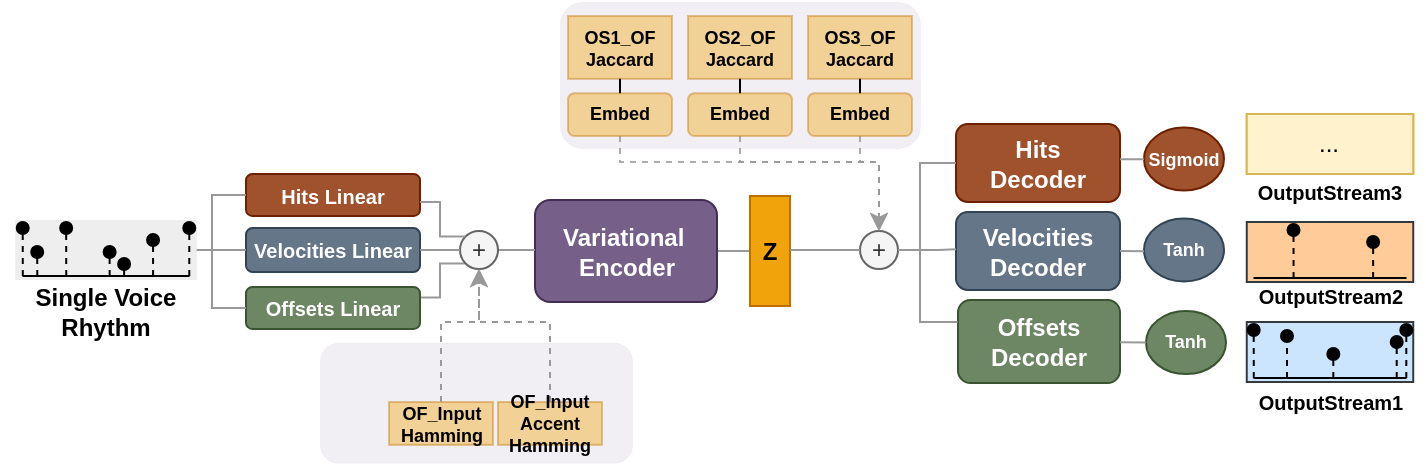<mxfile version="26.0.9">
  <diagram name="Page-1" id="zB9UREpVWNrtzUzA8oSV">
    <mxGraphModel dx="1775" dy="551" grid="1" gridSize="10" guides="1" tooltips="1" connect="1" arrows="1" fold="1" page="1" pageScale="1" pageWidth="850" pageHeight="1100" math="0" shadow="0">
      <root>
        <mxCell id="0" />
        <mxCell id="1" parent="0" />
        <mxCell id="-NK8212SFT77abo9Widv-19" value="" style="rounded=1;whiteSpace=wrap;html=1;fillColor=#76608a;strokeWidth=0.2;strokeColor=#432D57;fontColor=#ffffff;opacity=10;" parent="1" vertex="1">
          <mxGeometry x="140" y="450.4" width="156" height="60" as="geometry" />
        </mxCell>
        <mxCell id="1mAbDg6GUyUuiM4qipqp-304" value="" style="rounded=1;whiteSpace=wrap;html=1;fillColor=#76608a;strokeWidth=0.2;strokeColor=#432D57;fontColor=#ffffff;opacity=10;" parent="1" vertex="1">
          <mxGeometry x="260" y="280" width="180" height="73" as="geometry" />
        </mxCell>
        <mxCell id="1mAbDg6GUyUuiM4qipqp-316" value="&lt;b style=&quot;border-color: var(--border-color); font-size: 12px;&quot;&gt;&lt;b style=&quot;border-color: var(--border-color); font-size: 12px;&quot;&gt;Hits&lt;br style=&quot;border-color: var(--border-color); font-size: 12px;&quot;&gt;&lt;/b&gt;Decoder&lt;br style=&quot;font-size: 12px;&quot;&gt;&lt;/b&gt;" style="rounded=1;whiteSpace=wrap;html=1;fillColor=#a0522d;strokeColor=#6D1F00;fontColor=#ffffff;fontSize=12;" parent="1" vertex="1">
          <mxGeometry x="458" y="341" width="82" height="39" as="geometry" />
        </mxCell>
        <mxCell id="-NK8212SFT77abo9Widv-47" style="edgeStyle=orthogonalEdgeStyle;rounded=0;orthogonalLoop=1;jettySize=auto;html=1;exitX=1;exitY=0.5;exitDx=0;exitDy=0;entryX=0;entryY=0.5;entryDx=0;entryDy=0;endArrow=none;strokeColor=#999999;endFill=0;" parent="1" source="1mAbDg6GUyUuiM4qipqp-179" target="1mAbDg6GUyUuiM4qipqp-196" edge="1">
          <mxGeometry relative="1" as="geometry" />
        </mxCell>
        <mxCell id="1mAbDg6GUyUuiM4qipqp-179" value="&lt;b style=&quot;font-size: 12px;&quot;&gt;Variational&amp;nbsp;&lt;br style=&quot;font-size: 12px;&quot;&gt;Encoder&lt;/b&gt;" style="rounded=1;whiteSpace=wrap;html=1;fillColor=#76608a;fontColor=#ffffff;strokeColor=#432D57;fontSize=12;" parent="1" vertex="1">
          <mxGeometry x="247.5" y="379" width="91" height="51" as="geometry" />
        </mxCell>
        <mxCell id="1mAbDg6GUyUuiM4qipqp-180" value="" style="group" parent="1" vertex="1" connectable="0">
          <mxGeometry x="-20" y="389" width="106" height="53" as="geometry" />
        </mxCell>
        <mxCell id="1mAbDg6GUyUuiM4qipqp-181" value="" style="group" parent="1mAbDg6GUyUuiM4qipqp-180" vertex="1" connectable="0">
          <mxGeometry x="7.571" width="90.857" height="30" as="geometry" />
        </mxCell>
        <mxCell id="1mAbDg6GUyUuiM4qipqp-182" value="" style="rounded=0;whiteSpace=wrap;html=1;fillColor=#eeeeee;strokeColor=none;" parent="1mAbDg6GUyUuiM4qipqp-181" vertex="1">
          <mxGeometry width="90.857" height="30" as="geometry" />
        </mxCell>
        <mxCell id="1mAbDg6GUyUuiM4qipqp-183" value="" style="group" parent="1mAbDg6GUyUuiM4qipqp-181" vertex="1" connectable="0">
          <mxGeometry x="3.786" y="4" width="83.286" height="24" as="geometry" />
        </mxCell>
        <mxCell id="1mAbDg6GUyUuiM4qipqp-184" value="" style="endArrow=oval;html=1;rounded=0;endFill=1;strokeWidth=1;dashed=1;" parent="1mAbDg6GUyUuiM4qipqp-183" edge="1">
          <mxGeometry width="50" height="50" relative="1" as="geometry">
            <mxPoint x="0.043" y="24" as="sourcePoint" />
            <mxPoint as="targetPoint" />
          </mxGeometry>
        </mxCell>
        <mxCell id="1mAbDg6GUyUuiM4qipqp-185" value="" style="endArrow=oval;html=1;rounded=0;endFill=1;strokeWidth=1;dashed=1;" parent="1mAbDg6GUyUuiM4qipqp-183" edge="1">
          <mxGeometry width="50" height="50" relative="1" as="geometry">
            <mxPoint x="7.286" y="24" as="sourcePoint" />
            <mxPoint x="7.242" y="12" as="targetPoint" />
          </mxGeometry>
        </mxCell>
        <mxCell id="1mAbDg6GUyUuiM4qipqp-186" value="" style="endArrow=oval;html=1;rounded=0;endFill=1;startSize=1;strokeWidth=1;dashed=1;" parent="1mAbDg6GUyUuiM4qipqp-183" edge="1">
          <mxGeometry width="50" height="50" relative="1" as="geometry">
            <mxPoint x="21.77" y="24" as="sourcePoint" />
            <mxPoint x="21.727" as="targetPoint" />
          </mxGeometry>
        </mxCell>
        <mxCell id="1mAbDg6GUyUuiM4qipqp-187" value="" style="endArrow=oval;html=1;rounded=0;endFill=1;" parent="1mAbDg6GUyUuiM4qipqp-183" edge="1">
          <mxGeometry width="50" height="50" relative="1" as="geometry">
            <mxPoint x="21.77" y="24" as="sourcePoint" />
            <mxPoint x="21.77" y="24" as="targetPoint" />
          </mxGeometry>
        </mxCell>
        <mxCell id="1mAbDg6GUyUuiM4qipqp-188" value="" style="endArrow=oval;html=1;rounded=0;endFill=1;startSize=1;strokeWidth=1;dashed=1;" parent="1mAbDg6GUyUuiM4qipqp-183" edge="1">
          <mxGeometry width="50" height="50" relative="1" as="geometry">
            <mxPoint x="21.77" y="24" as="sourcePoint" />
            <mxPoint x="21.727" y="24" as="targetPoint" />
          </mxGeometry>
        </mxCell>
        <mxCell id="1mAbDg6GUyUuiM4qipqp-189" value="" style="endArrow=oval;html=1;rounded=0;endFill=1;startSize=1;strokeWidth=1;dashed=1;" parent="1mAbDg6GUyUuiM4qipqp-183" edge="1">
          <mxGeometry width="50" height="50" relative="1" as="geometry">
            <mxPoint x="43.461" y="24" as="sourcePoint" />
            <mxPoint x="43.453" y="12" as="targetPoint" />
          </mxGeometry>
        </mxCell>
        <mxCell id="1mAbDg6GUyUuiM4qipqp-190" value="" style="endArrow=oval;html=1;rounded=0;endFill=1;startSize=1;strokeWidth=1;dashed=1;" parent="1mAbDg6GUyUuiM4qipqp-183" edge="1">
          <mxGeometry width="50" height="50" relative="1" as="geometry">
            <mxPoint x="50.696" y="24" as="sourcePoint" />
            <mxPoint x="50.696" y="18" as="targetPoint" />
            <Array as="points">
              <mxPoint x="50.696" y="18" />
            </Array>
          </mxGeometry>
        </mxCell>
        <mxCell id="1mAbDg6GUyUuiM4qipqp-191" value="" style="endArrow=oval;html=1;rounded=0;dashed=1;endFill=1;" parent="1mAbDg6GUyUuiM4qipqp-183" edge="1">
          <mxGeometry width="50" height="50" relative="1" as="geometry">
            <mxPoint x="65.18" y="24" as="sourcePoint" />
            <mxPoint x="65.18" y="6" as="targetPoint" />
          </mxGeometry>
        </mxCell>
        <mxCell id="1mAbDg6GUyUuiM4qipqp-192" value="" style="endArrow=oval;html=1;rounded=0;dashed=1;endFill=1;" parent="1mAbDg6GUyUuiM4qipqp-183" edge="1">
          <mxGeometry width="50" height="50" relative="1" as="geometry">
            <mxPoint x="83.284" y="24" as="sourcePoint" />
            <mxPoint x="83.284" as="targetPoint" />
          </mxGeometry>
        </mxCell>
        <mxCell id="1mAbDg6GUyUuiM4qipqp-193" value="" style="endArrow=none;html=1;rounded=0;" parent="1mAbDg6GUyUuiM4qipqp-183" edge="1">
          <mxGeometry width="50" height="50" relative="1" as="geometry">
            <mxPoint y="24" as="sourcePoint" />
            <mxPoint x="83.286" y="24" as="targetPoint" />
          </mxGeometry>
        </mxCell>
        <mxCell id="1mAbDg6GUyUuiM4qipqp-194" value="" style="endArrow=none;html=1;rounded=0;" parent="1mAbDg6GUyUuiM4qipqp-183" edge="1">
          <mxGeometry width="50" height="50" relative="1" as="geometry">
            <mxPoint y="24" as="sourcePoint" />
            <mxPoint x="83.286" y="24" as="targetPoint" />
          </mxGeometry>
        </mxCell>
        <mxCell id="1mAbDg6GUyUuiM4qipqp-195" value="Single Voice Rhythm" style="text;html=1;strokeColor=none;fillColor=none;align=center;verticalAlign=middle;whiteSpace=wrap;rounded=0;fontStyle=1" parent="1mAbDg6GUyUuiM4qipqp-180" vertex="1">
          <mxGeometry y="31" width="106" height="30" as="geometry" />
        </mxCell>
        <mxCell id="1mAbDg6GUyUuiM4qipqp-196" value="&lt;b&gt;Z&lt;/b&gt;" style="rounded=0;whiteSpace=wrap;html=1;fillColor=#f0a30a;fontColor=#000000;strokeColor=#BD7000;" parent="1" vertex="1">
          <mxGeometry x="355" y="377" width="20" height="55" as="geometry" />
        </mxCell>
        <mxCell id="1mAbDg6GUyUuiM4qipqp-202" style="edgeStyle=orthogonalEdgeStyle;rounded=0;orthogonalLoop=1;jettySize=auto;html=1;entryX=0;entryY=0.5;entryDx=0;entryDy=0;strokeColor=#999999;exitX=1;exitY=0.5;exitDx=0;exitDy=0;endArrow=none;endFill=0;" parent="1" source="-NK8212SFT77abo9Widv-12" target="1mAbDg6GUyUuiM4qipqp-179" edge="1">
          <mxGeometry relative="1" as="geometry">
            <mxPoint x="220" y="404" as="sourcePoint" />
          </mxGeometry>
        </mxCell>
        <mxCell id="1mAbDg6GUyUuiM4qipqp-318" style="edgeStyle=orthogonalEdgeStyle;shape=connector;rounded=0;orthogonalLoop=1;jettySize=auto;html=1;entryX=0;entryY=0.5;entryDx=0;entryDy=0;labelBackgroundColor=default;strokeColor=#999999;fontFamily=Helvetica;fontSize=11;fontColor=default;endArrow=none;endFill=0;" parent="1" source="1mAbDg6GUyUuiM4qipqp-281" target="1mAbDg6GUyUuiM4qipqp-316" edge="1">
          <mxGeometry relative="1" as="geometry">
            <Array as="points">
              <mxPoint x="440" y="404" />
              <mxPoint x="440" y="360" />
            </Array>
          </mxGeometry>
        </mxCell>
        <mxCell id="1mAbDg6GUyUuiM4qipqp-281" value="+" style="ellipse;whiteSpace=wrap;html=1;aspect=fixed;fillColor=#f5f5f5;fontColor=#333333;strokeColor=#666666;" parent="1" vertex="1">
          <mxGeometry x="410" y="394.5" width="19" height="19" as="geometry" />
        </mxCell>
        <mxCell id="1mAbDg6GUyUuiM4qipqp-283" style="edgeStyle=orthogonalEdgeStyle;rounded=0;orthogonalLoop=1;jettySize=auto;html=1;entryX=0.5;entryY=0;entryDx=0;entryDy=0;opacity=80;strokeColor=#999999;dashed=1;exitX=0.5;exitY=1;exitDx=0;exitDy=0;" parent="1" source="1mAbDg6GUyUuiM4qipqp-238" target="1mAbDg6GUyUuiM4qipqp-281" edge="1">
          <mxGeometry relative="1" as="geometry">
            <Array as="points">
              <mxPoint x="290" y="360" />
              <mxPoint x="419" y="360" />
            </Array>
          </mxGeometry>
        </mxCell>
        <mxCell id="1mAbDg6GUyUuiM4qipqp-284" style="edgeStyle=orthogonalEdgeStyle;rounded=0;orthogonalLoop=1;jettySize=auto;html=1;entryX=0.5;entryY=0;entryDx=0;entryDy=0;opacity=80;strokeColor=#999999;dashed=1;exitX=0.5;exitY=1;exitDx=0;exitDy=0;" parent="1" source="1mAbDg6GUyUuiM4qipqp-266" target="1mAbDg6GUyUuiM4qipqp-281" edge="1">
          <mxGeometry relative="1" as="geometry">
            <Array as="points">
              <mxPoint x="350" y="360" />
              <mxPoint x="419" y="360" />
            </Array>
            <mxPoint x="350" y="350" as="sourcePoint" />
          </mxGeometry>
        </mxCell>
        <mxCell id="1mAbDg6GUyUuiM4qipqp-285" style="edgeStyle=orthogonalEdgeStyle;rounded=0;orthogonalLoop=1;jettySize=auto;html=1;entryX=0.5;entryY=0;entryDx=0;entryDy=0;opacity=80;strokeColor=#999999;dashed=1;exitX=0.5;exitY=1;exitDx=0;exitDy=0;" parent="1" source="1mAbDg6GUyUuiM4qipqp-270" target="1mAbDg6GUyUuiM4qipqp-281" edge="1">
          <mxGeometry relative="1" as="geometry">
            <Array as="points">
              <mxPoint x="410" y="360" />
              <mxPoint x="419" y="360" />
            </Array>
            <mxPoint x="410" y="350" as="sourcePoint" />
          </mxGeometry>
        </mxCell>
        <mxCell id="1mAbDg6GUyUuiM4qipqp-237" value="&lt;b style=&quot;font-size: 9px;&quot;&gt;OS1_OF Jaccard&lt;/b&gt;" style="rounded=0;whiteSpace=wrap;html=1;fillColor=#f0a30a;strokeColor=#BD7000;fontSize=9;fontColor=#000000;opacity=40;" parent="1" vertex="1">
          <mxGeometry x="264" y="287" width="52" height="31.43" as="geometry" />
        </mxCell>
        <mxCell id="1mAbDg6GUyUuiM4qipqp-238" value="&lt;b style=&quot;font-size: 9px;&quot;&gt;Embed&lt;br style=&quot;font-size: 9px;&quot;&gt;&lt;/b&gt;" style="rounded=1;whiteSpace=wrap;html=1;fillColor=#f0a30a;strokeColor=#BD7000;fontSize=9;fontColor=#000000;opacity=40;" parent="1" vertex="1">
          <mxGeometry x="264" y="325.571" width="52" height="21.429" as="geometry" />
        </mxCell>
        <mxCell id="1mAbDg6GUyUuiM4qipqp-239" value="" style="endArrow=none;html=1;rounded=0;exitX=0.5;exitY=0;exitDx=0;exitDy=0;entryX=0.5;entryY=1;entryDx=0;entryDy=0;" parent="1" source="1mAbDg6GUyUuiM4qipqp-238" target="1mAbDg6GUyUuiM4qipqp-237" edge="1">
          <mxGeometry width="50" height="50" relative="1" as="geometry">
            <mxPoint x="244" y="354.143" as="sourcePoint" />
            <mxPoint x="294" y="318.429" as="targetPoint" />
          </mxGeometry>
        </mxCell>
        <mxCell id="1mAbDg6GUyUuiM4qipqp-265" value="&lt;b&gt;OS2_OF Jaccard&lt;/b&gt;&lt;b style=&quot;font-size: 9px;&quot;&gt;&lt;br style=&quot;font-size: 9px;&quot;&gt;&lt;/b&gt;" style="rounded=0;whiteSpace=wrap;html=1;fillColor=#f0a30a;strokeColor=#BD7000;fontSize=9;fontColor=#000000;opacity=40;" parent="1" vertex="1">
          <mxGeometry x="324" y="287" width="52" height="31.43" as="geometry" />
        </mxCell>
        <mxCell id="1mAbDg6GUyUuiM4qipqp-266" value="&lt;b style=&quot;font-size: 9px;&quot;&gt;Embed&lt;br style=&quot;font-size: 9px;&quot;&gt;&lt;/b&gt;" style="rounded=1;whiteSpace=wrap;html=1;fillColor=#f0a30a;strokeColor=#BD7000;fontSize=9;fontColor=#000000;opacity=40;" parent="1" vertex="1">
          <mxGeometry x="324" y="325.571" width="52" height="21.429" as="geometry" />
        </mxCell>
        <mxCell id="1mAbDg6GUyUuiM4qipqp-267" value="" style="endArrow=none;html=1;rounded=0;exitX=0.5;exitY=0;exitDx=0;exitDy=0;entryX=0.5;entryY=1;entryDx=0;entryDy=0;" parent="1" source="1mAbDg6GUyUuiM4qipqp-266" target="1mAbDg6GUyUuiM4qipqp-265" edge="1">
          <mxGeometry width="50" height="50" relative="1" as="geometry">
            <mxPoint x="304" y="354.143" as="sourcePoint" />
            <mxPoint x="354" y="318.429" as="targetPoint" />
          </mxGeometry>
        </mxCell>
        <mxCell id="1mAbDg6GUyUuiM4qipqp-269" value="&lt;b&gt;OS3_OF Jaccard&lt;/b&gt;&lt;b style=&quot;font-size: 9px;&quot;&gt;&lt;br style=&quot;font-size: 9px;&quot;&gt;&lt;/b&gt;" style="rounded=0;whiteSpace=wrap;html=1;fillColor=#f0a30a;strokeColor=#BD7000;fontSize=9;fontColor=#000000;opacity=40;" parent="1" vertex="1">
          <mxGeometry x="384" y="287" width="52" height="31.43" as="geometry" />
        </mxCell>
        <mxCell id="1mAbDg6GUyUuiM4qipqp-270" value="&lt;b style=&quot;font-size: 9px;&quot;&gt;Embed&lt;br style=&quot;font-size: 9px;&quot;&gt;&lt;/b&gt;" style="rounded=1;whiteSpace=wrap;html=1;fillColor=#f0a30a;strokeColor=#BD7000;fontSize=9;fontColor=#000000;opacity=40;" parent="1" vertex="1">
          <mxGeometry x="384" y="325.571" width="52" height="21.429" as="geometry" />
        </mxCell>
        <mxCell id="1mAbDg6GUyUuiM4qipqp-271" value="" style="endArrow=none;html=1;rounded=0;exitX=0.5;exitY=0;exitDx=0;exitDy=0;entryX=0.5;entryY=1;entryDx=0;entryDy=0;" parent="1" source="1mAbDg6GUyUuiM4qipqp-270" target="1mAbDg6GUyUuiM4qipqp-269" edge="1">
          <mxGeometry width="50" height="50" relative="1" as="geometry">
            <mxPoint x="364" y="354.143" as="sourcePoint" />
            <mxPoint x="414" y="318.429" as="targetPoint" />
          </mxGeometry>
        </mxCell>
        <mxCell id="1mAbDg6GUyUuiM4qipqp-314" value="&lt;b style=&quot;border-color: var(--border-color); font-size: 12px;&quot;&gt;Velocities&lt;br style=&quot;font-size: 12px;&quot;&gt;Decoder&lt;br style=&quot;font-size: 12px;&quot;&gt;&lt;/b&gt;" style="rounded=1;whiteSpace=wrap;html=1;fillColor=#647687;strokeColor=#314354;fontColor=#ffffff;fontSize=12;" parent="1" vertex="1">
          <mxGeometry x="458" y="385" width="82" height="39" as="geometry" />
        </mxCell>
        <mxCell id="-NK8212SFT77abo9Widv-28" style="edgeStyle=orthogonalEdgeStyle;rounded=0;orthogonalLoop=1;jettySize=auto;html=1;entryX=0;entryY=0.477;entryDx=0;entryDy=0;entryPerimeter=0;strokeColor=#999999;endArrow=none;endFill=0;" parent="1" source="1mAbDg6GUyUuiM4qipqp-281" target="1mAbDg6GUyUuiM4qipqp-314" edge="1">
          <mxGeometry relative="1" as="geometry" />
        </mxCell>
        <mxCell id="1mAbDg6GUyUuiM4qipqp-315" value="&lt;b style=&quot;font-size: 12px;&quot;&gt;Offsets&lt;br style=&quot;font-size: 12px;&quot;&gt;Decoder&lt;br style=&quot;font-size: 12px;&quot;&gt;&lt;/b&gt;" style="rounded=1;whiteSpace=wrap;html=1;fillColor=#6d8764;strokeColor=#3A5431;fontColor=#ffffff;fontSize=12;" parent="1" vertex="1">
          <mxGeometry x="459" y="429" width="81" height="41.5" as="geometry" />
        </mxCell>
        <mxCell id="-NK8212SFT77abo9Widv-1" value="&lt;b&gt;OF_Input&lt;/b&gt;&lt;b style=&quot;font-size: 9px;&quot;&gt;&lt;br style=&quot;font-size: 9px;&quot;&gt;&lt;/b&gt;&lt;div&gt;&lt;b&gt;Hamming&lt;/b&gt;&lt;/div&gt;" style="rounded=0;whiteSpace=wrap;html=1;fillColor=#f0a30a;strokeColor=#BD7000;fontSize=9;fontColor=#000000;opacity=40;" parent="1" vertex="1">
          <mxGeometry x="174.5" y="480.001" width="52" height="21.429" as="geometry" />
        </mxCell>
        <mxCell id="1mAbDg6GUyUuiM4qipqp-317" style="edgeStyle=orthogonalEdgeStyle;shape=connector;rounded=0;orthogonalLoop=1;jettySize=auto;html=1;entryX=-0.002;entryY=0.269;entryDx=0;entryDy=0;labelBackgroundColor=default;strokeColor=#999999;fontFamily=Helvetica;fontSize=11;fontColor=default;endArrow=none;entryPerimeter=0;endFill=0;" parent="1" source="1mAbDg6GUyUuiM4qipqp-281" target="1mAbDg6GUyUuiM4qipqp-315" edge="1">
          <mxGeometry relative="1" as="geometry">
            <Array as="points">
              <mxPoint x="440" y="404" />
              <mxPoint x="440" y="440" />
              <mxPoint x="458" y="440" />
            </Array>
          </mxGeometry>
        </mxCell>
        <mxCell id="-NK8212SFT77abo9Widv-4" value="&lt;b style=&quot;&quot;&gt;&lt;font style=&quot;font-size: 10px;&quot;&gt;Hits Linear&lt;/font&gt;&lt;/b&gt;" style="rounded=1;whiteSpace=wrap;html=1;fillColor=#a0522d;fontColor=#ffffff;strokeColor=#6D1F00;fontSize=12;" parent="1" vertex="1">
          <mxGeometry x="103" y="366" width="87" height="21" as="geometry" />
        </mxCell>
        <mxCell id="-NK8212SFT77abo9Widv-5" value="&lt;b style=&quot;&quot;&gt;&lt;font style=&quot;font-size: 10px;&quot;&gt;Velocities Linear&lt;/font&gt;&lt;/b&gt;" style="rounded=1;whiteSpace=wrap;html=1;fillColor=#647687;fontColor=#ffffff;strokeColor=#314354;fontSize=12;" parent="1" vertex="1">
          <mxGeometry x="103" y="393" width="87" height="22" as="geometry" />
        </mxCell>
        <mxCell id="-NK8212SFT77abo9Widv-44" style="edgeStyle=orthogonalEdgeStyle;rounded=0;orthogonalLoop=1;jettySize=auto;html=1;exitX=1;exitY=0.25;exitDx=0;exitDy=0;entryX=0;entryY=1;entryDx=0;entryDy=0;endArrow=none;strokeColor=#999999;endFill=0;" parent="1" source="-NK8212SFT77abo9Widv-6" target="-NK8212SFT77abo9Widv-12" edge="1">
          <mxGeometry relative="1" as="geometry">
            <Array as="points">
              <mxPoint x="200" y="428" />
              <mxPoint x="200" y="411" />
            </Array>
          </mxGeometry>
        </mxCell>
        <mxCell id="-NK8212SFT77abo9Widv-6" value="&lt;b style=&quot;&quot;&gt;&lt;font style=&quot;font-size: 10px;&quot;&gt;Offsets Linear&lt;/font&gt;&lt;/b&gt;" style="rounded=1;whiteSpace=wrap;html=1;fillColor=#6d8764;fontColor=#ffffff;strokeColor=#3A5431;fontSize=12;" parent="1" vertex="1">
          <mxGeometry x="103" y="422.5" width="87" height="21" as="geometry" />
        </mxCell>
        <mxCell id="-NK8212SFT77abo9Widv-9" style="edgeStyle=orthogonalEdgeStyle;rounded=0;orthogonalLoop=1;jettySize=auto;html=1;entryX=0;entryY=0.5;entryDx=0;entryDy=0;exitX=1;exitY=0.5;exitDx=0;exitDy=0;strokeColor=#999999;endArrow=none;endFill=0;" parent="1" source="1mAbDg6GUyUuiM4qipqp-182" target="-NK8212SFT77abo9Widv-4" edge="1">
          <mxGeometry relative="1" as="geometry">
            <Array as="points">
              <mxPoint x="86" y="404" />
              <mxPoint x="86" y="376" />
            </Array>
          </mxGeometry>
        </mxCell>
        <mxCell id="-NK8212SFT77abo9Widv-10" style="edgeStyle=orthogonalEdgeStyle;rounded=0;orthogonalLoop=1;jettySize=auto;html=1;entryX=0;entryY=0.5;entryDx=0;entryDy=0;strokeColor=#999999;endArrow=none;endFill=0;" parent="1" source="1mAbDg6GUyUuiM4qipqp-182" target="-NK8212SFT77abo9Widv-5" edge="1">
          <mxGeometry relative="1" as="geometry" />
        </mxCell>
        <mxCell id="-NK8212SFT77abo9Widv-11" style="edgeStyle=orthogonalEdgeStyle;rounded=0;orthogonalLoop=1;jettySize=auto;html=1;entryX=0;entryY=0.5;entryDx=0;entryDy=0;strokeColor=#999999;endArrow=none;endFill=0;" parent="1" source="1mAbDg6GUyUuiM4qipqp-182" target="-NK8212SFT77abo9Widv-6" edge="1">
          <mxGeometry relative="1" as="geometry">
            <mxPoint x="96" y="436" as="targetPoint" />
            <Array as="points">
              <mxPoint x="86" y="404" />
              <mxPoint x="86" y="433" />
            </Array>
          </mxGeometry>
        </mxCell>
        <mxCell id="-NK8212SFT77abo9Widv-12" value="+" style="ellipse;whiteSpace=wrap;html=1;aspect=fixed;fillColor=#f5f5f5;fontColor=#333333;strokeColor=#666666;" parent="1" vertex="1">
          <mxGeometry x="210" y="394.5" width="19" height="19" as="geometry" />
        </mxCell>
        <mxCell id="-NK8212SFT77abo9Widv-23" style="edgeStyle=orthogonalEdgeStyle;rounded=0;orthogonalLoop=1;jettySize=auto;html=1;entryX=0.5;entryY=1;entryDx=0;entryDy=0;strokeColor=#999999;dashed=1;exitX=0.5;exitY=0;exitDx=0;exitDy=0;" parent="1" source="-NK8212SFT77abo9Widv-1" target="-NK8212SFT77abo9Widv-12" edge="1">
          <mxGeometry relative="1" as="geometry">
            <Array as="points">
              <mxPoint x="201" y="440" />
              <mxPoint x="219" y="440" />
            </Array>
          </mxGeometry>
        </mxCell>
        <mxCell id="1mAbDg6GUyUuiM4qipqp-164" value="" style="group;fillColor=#ffe6cc;strokeColor=#d79b00;" parent="1" vertex="1" connectable="0">
          <mxGeometry x="603.38" y="336" width="83.24" height="30" as="geometry" />
        </mxCell>
        <mxCell id="1mAbDg6GUyUuiM4qipqp-165" value="..." style="rounded=0;whiteSpace=wrap;html=1;fillColor=#fff2cc;strokeColor=#d6b656;" parent="1mAbDg6GUyUuiM4qipqp-164" vertex="1">
          <mxGeometry width="83.24" height="30" as="geometry" />
        </mxCell>
        <mxCell id="-NK8212SFT77abo9Widv-22" value="OutputStream3" style="text;html=1;strokeColor=none;fillColor=none;align=center;verticalAlign=middle;whiteSpace=wrap;rounded=0;fontStyle=1;fontSize=10;" parent="1" vertex="1">
          <mxGeometry x="600.002" y="365.21" width="90" height="19.79" as="geometry" />
        </mxCell>
        <mxCell id="-NK8212SFT77abo9Widv-21" value="OutputStream1" style="text;html=1;strokeColor=none;fillColor=none;align=center;verticalAlign=middle;whiteSpace=wrap;rounded=0;fontStyle=1;fontSize=10;" parent="1" vertex="1">
          <mxGeometry x="627.66" y="470.504" width="34.682" height="19.787" as="geometry" />
        </mxCell>
        <mxCell id="-NK8212SFT77abo9Widv-29" value="OutputStream2" style="text;html=1;strokeColor=none;fillColor=none;align=center;verticalAlign=middle;whiteSpace=wrap;rounded=0;fontStyle=1;fontSize=10;" parent="1" vertex="1">
          <mxGeometry x="627.66" y="416.706" width="34.682" height="19.787" as="geometry" />
        </mxCell>
        <mxCell id="-NK8212SFT77abo9Widv-33" value="Sigmoid" style="ellipse;whiteSpace=wrap;html=1;fontSize=9;fillColor=#a0522d;fontColor=#ffffff;strokeColor=#6D1F00;fontStyle=1" parent="1" vertex="1">
          <mxGeometry x="552" y="342.74" width="40" height="31.57" as="geometry" />
        </mxCell>
        <mxCell id="-NK8212SFT77abo9Widv-34" value="Tanh" style="ellipse;whiteSpace=wrap;html=1;fontSize=9;fillColor=#647687;fontColor=#ffffff;strokeColor=#314354;fontStyle=1" parent="1" vertex="1">
          <mxGeometry x="552" y="388.21" width="40" height="31.57" as="geometry" />
        </mxCell>
        <mxCell id="-NK8212SFT77abo9Widv-35" value="Tanh" style="ellipse;whiteSpace=wrap;html=1;fontSize=9;fillColor=#6d8764;fontColor=#ffffff;strokeColor=#3A5431;fontStyle=1" parent="1" vertex="1">
          <mxGeometry x="553" y="434.49" width="40" height="31.57" as="geometry" />
        </mxCell>
        <mxCell id="-NK8212SFT77abo9Widv-37" style="edgeStyle=orthogonalEdgeStyle;rounded=0;orthogonalLoop=1;jettySize=auto;html=1;entryX=0;entryY=0.5;entryDx=0;entryDy=0;strokeColor=#999999;endArrow=none;endFill=0;" parent="1" target="1mAbDg6GUyUuiM4qipqp-281" edge="1">
          <mxGeometry relative="1" as="geometry">
            <mxPoint x="375" y="404" as="sourcePoint" />
            <mxPoint x="391" y="404" as="targetPoint" />
          </mxGeometry>
        </mxCell>
        <mxCell id="-NK8212SFT77abo9Widv-38" style="edgeStyle=orthogonalEdgeStyle;rounded=0;orthogonalLoop=1;jettySize=auto;html=1;strokeColor=#999999;entryX=0;entryY=0.5;entryDx=0;entryDy=0;endArrow=none;endFill=0;" parent="1" target="-NK8212SFT77abo9Widv-35" edge="1">
          <mxGeometry relative="1" as="geometry">
            <mxPoint x="540" y="450.16" as="sourcePoint" />
            <mxPoint x="550" y="450" as="targetPoint" />
          </mxGeometry>
        </mxCell>
        <mxCell id="-NK8212SFT77abo9Widv-39" style="edgeStyle=orthogonalEdgeStyle;rounded=0;orthogonalLoop=1;jettySize=auto;html=1;strokeColor=#999999;entryX=0;entryY=0.5;entryDx=0;entryDy=0;endArrow=none;endFill=0;" parent="1" target="-NK8212SFT77abo9Widv-34" edge="1">
          <mxGeometry relative="1" as="geometry">
            <mxPoint x="540" y="404.56" as="sourcePoint" />
            <mxPoint x="550" y="404.4" as="targetPoint" />
          </mxGeometry>
        </mxCell>
        <mxCell id="-NK8212SFT77abo9Widv-40" style="edgeStyle=orthogonalEdgeStyle;rounded=0;orthogonalLoop=1;jettySize=auto;html=1;strokeColor=#999999;entryX=0;entryY=0.5;entryDx=0;entryDy=0;endArrow=none;endFill=0;" parent="1" target="-NK8212SFT77abo9Widv-33" edge="1">
          <mxGeometry relative="1" as="geometry">
            <mxPoint x="540" y="358.59" as="sourcePoint" />
            <mxPoint x="550" y="358.43" as="targetPoint" />
          </mxGeometry>
        </mxCell>
        <mxCell id="-NK8212SFT77abo9Widv-18" style="edgeStyle=orthogonalEdgeStyle;rounded=0;orthogonalLoop=1;jettySize=auto;html=1;entryX=0;entryY=0;entryDx=0;entryDy=0;strokeColor=#999999;endArrow=none;endFill=0;" parent="1" source="-NK8212SFT77abo9Widv-4" target="-NK8212SFT77abo9Widv-12" edge="1">
          <mxGeometry relative="1" as="geometry">
            <Array as="points">
              <mxPoint x="200" y="380" />
              <mxPoint x="200" y="397" />
            </Array>
          </mxGeometry>
        </mxCell>
        <mxCell id="-NK8212SFT77abo9Widv-13" style="edgeStyle=orthogonalEdgeStyle;rounded=0;orthogonalLoop=1;jettySize=auto;html=1;entryX=0;entryY=0.5;entryDx=0;entryDy=0;strokeColor=#999999;endArrow=none;endFill=0;" parent="1" source="-NK8212SFT77abo9Widv-5" target="-NK8212SFT77abo9Widv-12" edge="1">
          <mxGeometry relative="1" as="geometry" />
        </mxCell>
        <mxCell id="-NK8212SFT77abo9Widv-48" value="" style="group" parent="1" vertex="1" connectable="0">
          <mxGeometry x="603.38" y="440" width="83.24" height="30" as="geometry" />
        </mxCell>
        <mxCell id="1mAbDg6GUyUuiM4qipqp-147" value="" style="group;fillColor=#cce5ff;strokeColor=#36393d;container=0;" parent="-NK8212SFT77abo9Widv-48" vertex="1" connectable="0">
          <mxGeometry width="83.24" height="30.0" as="geometry" />
        </mxCell>
        <mxCell id="1mAbDg6GUyUuiM4qipqp-150" value="" style="endArrow=oval;html=1;rounded=0;endFill=1;strokeWidth=1;dashed=1;" parent="-NK8212SFT77abo9Widv-48" edge="1">
          <mxGeometry width="50" height="50" relative="1" as="geometry">
            <mxPoint x="3.508" y="28.0" as="sourcePoint" />
            <mxPoint x="3.468" y="4.0" as="targetPoint" />
          </mxGeometry>
        </mxCell>
        <mxCell id="1mAbDg6GUyUuiM4qipqp-153" value="" style="endArrow=oval;html=1;rounded=0;endFill=1;" parent="-NK8212SFT77abo9Widv-48" edge="1">
          <mxGeometry width="50" height="50" relative="1" as="geometry">
            <mxPoint x="23.413" y="28.0" as="sourcePoint" />
            <mxPoint x="23.413" y="28.0" as="targetPoint" />
          </mxGeometry>
        </mxCell>
        <mxCell id="1mAbDg6GUyUuiM4qipqp-154" value="" style="endArrow=oval;html=1;rounded=0;endFill=1;startSize=1;strokeWidth=1;dashed=1;" parent="-NK8212SFT77abo9Widv-48" edge="1">
          <mxGeometry width="50" height="50" relative="1" as="geometry">
            <mxPoint x="23.413" y="28.0" as="sourcePoint" />
            <mxPoint x="23.374" y="28.0" as="targetPoint" />
          </mxGeometry>
        </mxCell>
        <mxCell id="1mAbDg6GUyUuiM4qipqp-155" value="" style="endArrow=oval;html=1;rounded=0;endFill=1;startSize=1;strokeWidth=1;dashed=1;" parent="-NK8212SFT77abo9Widv-48" edge="1">
          <mxGeometry width="50" height="50" relative="1" as="geometry">
            <mxPoint x="43.285" y="28.0" as="sourcePoint" />
            <mxPoint x="43.279" y="16.0" as="targetPoint" />
          </mxGeometry>
        </mxCell>
        <mxCell id="1mAbDg6GUyUuiM4qipqp-157" value="" style="endArrow=oval;html=1;rounded=0;dashed=1;endFill=1;" parent="-NK8212SFT77abo9Widv-48" edge="1">
          <mxGeometry width="50" height="50" relative="1" as="geometry">
            <mxPoint x="74.976" y="28.0" as="sourcePoint" />
            <mxPoint x="74.976" y="10" as="targetPoint" />
          </mxGeometry>
        </mxCell>
        <mxCell id="1mAbDg6GUyUuiM4qipqp-158" value="" style="endArrow=oval;html=1;rounded=0;dashed=1;endFill=1;" parent="-NK8212SFT77abo9Widv-48" edge="1">
          <mxGeometry width="50" height="50" relative="1" as="geometry">
            <mxPoint x="79.77" y="28.0" as="sourcePoint" />
            <mxPoint x="79.77" y="4.0" as="targetPoint" />
          </mxGeometry>
        </mxCell>
        <mxCell id="1mAbDg6GUyUuiM4qipqp-159" value="" style="endArrow=none;html=1;rounded=0;" parent="-NK8212SFT77abo9Widv-48" edge="1">
          <mxGeometry width="50" height="50" relative="1" as="geometry">
            <mxPoint x="3.468" y="28.0" as="sourcePoint" />
            <mxPoint x="79.772" y="28.0" as="targetPoint" />
          </mxGeometry>
        </mxCell>
        <mxCell id="1mAbDg6GUyUuiM4qipqp-160" value="" style="endArrow=none;html=1;rounded=0;" parent="-NK8212SFT77abo9Widv-48" edge="1">
          <mxGeometry width="50" height="50" relative="1" as="geometry">
            <mxPoint x="3.468" y="28.0" as="sourcePoint" />
            <mxPoint x="79.772" y="28.0" as="targetPoint" />
          </mxGeometry>
        </mxCell>
        <mxCell id="1mAbDg6GUyUuiM4qipqp-178" value="" style="endArrow=oval;html=1;rounded=0;endFill=1;startSize=1;strokeWidth=1;dashed=1;" parent="-NK8212SFT77abo9Widv-48" edge="1">
          <mxGeometry width="50" height="50" relative="1" as="geometry">
            <mxPoint x="20.116" y="28.0" as="sourcePoint" />
            <mxPoint x="20.116" y="7.0" as="targetPoint" />
          </mxGeometry>
        </mxCell>
        <mxCell id="-NK8212SFT77abo9Widv-49" value="" style="group" parent="1" vertex="1" connectable="0">
          <mxGeometry x="603.38" y="390" width="83.24" height="30" as="geometry" />
        </mxCell>
        <mxCell id="1mAbDg6GUyUuiM4qipqp-132" value="" style="rounded=0;whiteSpace=wrap;html=1;fillColor=#ffcc99;strokeColor=#36393d;" parent="-NK8212SFT77abo9Widv-49" vertex="1">
          <mxGeometry width="83.24" height="30" as="geometry" />
        </mxCell>
        <mxCell id="1mAbDg6GUyUuiM4qipqp-136" value="" style="endArrow=oval;html=1;rounded=0;endFill=1;startSize=1;strokeWidth=1;dashed=1;" parent="-NK8212SFT77abo9Widv-49" edge="1">
          <mxGeometry width="50" height="50" relative="1" as="geometry">
            <mxPoint x="23.413" y="28.0" as="sourcePoint" />
            <mxPoint x="23.374" y="4.0" as="targetPoint" />
          </mxGeometry>
        </mxCell>
        <mxCell id="1mAbDg6GUyUuiM4qipqp-137" value="" style="endArrow=oval;html=1;rounded=0;endFill=1;" parent="-NK8212SFT77abo9Widv-49" edge="1">
          <mxGeometry width="50" height="50" relative="1" as="geometry">
            <mxPoint x="23.413" y="28.0" as="sourcePoint" />
            <mxPoint x="23.413" y="28.0" as="targetPoint" />
          </mxGeometry>
        </mxCell>
        <mxCell id="1mAbDg6GUyUuiM4qipqp-138" value="" style="endArrow=oval;html=1;rounded=0;endFill=1;startSize=1;strokeWidth=1;dashed=1;" parent="-NK8212SFT77abo9Widv-49" edge="1">
          <mxGeometry width="50" height="50" relative="1" as="geometry">
            <mxPoint x="23.413" y="28.0" as="sourcePoint" />
            <mxPoint x="23.374" y="28.0" as="targetPoint" />
          </mxGeometry>
        </mxCell>
        <mxCell id="1mAbDg6GUyUuiM4qipqp-141" value="" style="endArrow=oval;html=1;rounded=0;dashed=1;endFill=1;" parent="-NK8212SFT77abo9Widv-49" edge="1">
          <mxGeometry width="50" height="50" relative="1" as="geometry">
            <mxPoint x="63.184" y="28.0" as="sourcePoint" />
            <mxPoint x="63.184" y="10" as="targetPoint" />
          </mxGeometry>
        </mxCell>
        <mxCell id="1mAbDg6GUyUuiM4qipqp-143" value="" style="endArrow=none;html=1;rounded=0;" parent="-NK8212SFT77abo9Widv-49" edge="1">
          <mxGeometry width="50" height="50" relative="1" as="geometry">
            <mxPoint x="3.468" y="28.0" as="sourcePoint" />
            <mxPoint x="79.772" y="28.0" as="targetPoint" />
          </mxGeometry>
        </mxCell>
        <mxCell id="1mAbDg6GUyUuiM4qipqp-144" value="" style="endArrow=none;html=1;rounded=0;" parent="-NK8212SFT77abo9Widv-49" edge="1">
          <mxGeometry width="50" height="50" relative="1" as="geometry">
            <mxPoint x="3.468" y="28.0" as="sourcePoint" />
            <mxPoint x="79.772" y="28.0" as="targetPoint" />
          </mxGeometry>
        </mxCell>
        <mxCell id="b0dNV2S0Txuizjkoy-jq-2" style="edgeStyle=orthogonalEdgeStyle;rounded=0;orthogonalLoop=1;jettySize=auto;html=1;entryX=0.5;entryY=1;entryDx=0;entryDy=0;dashed=1;strokeColor=#999999;align=center;verticalAlign=middle;fontFamily=Helvetica;fontSize=11;fontColor=default;labelBackgroundColor=default;endArrow=classic;" edge="1" parent="1" source="b0dNV2S0Txuizjkoy-jq-1" target="-NK8212SFT77abo9Widv-12">
          <mxGeometry relative="1" as="geometry">
            <Array as="points">
              <mxPoint x="255" y="440" />
              <mxPoint x="219" y="440" />
            </Array>
          </mxGeometry>
        </mxCell>
        <mxCell id="b0dNV2S0Txuizjkoy-jq-1" value="&lt;b&gt;OF_Input Accent&lt;/b&gt;&lt;b style=&quot;font-size: 9px;&quot;&gt;&lt;br style=&quot;font-size: 9px;&quot;&gt;&lt;/b&gt;&lt;div&gt;&lt;b&gt;Hamming&lt;/b&gt;&lt;/div&gt;" style="rounded=0;whiteSpace=wrap;html=1;fillColor=#f0a30a;strokeColor=#BD7000;fontSize=9;fontColor=#000000;opacity=40;" vertex="1" parent="1">
          <mxGeometry x="229" y="480.001" width="52" height="21.429" as="geometry" />
        </mxCell>
      </root>
    </mxGraphModel>
  </diagram>
</mxfile>
